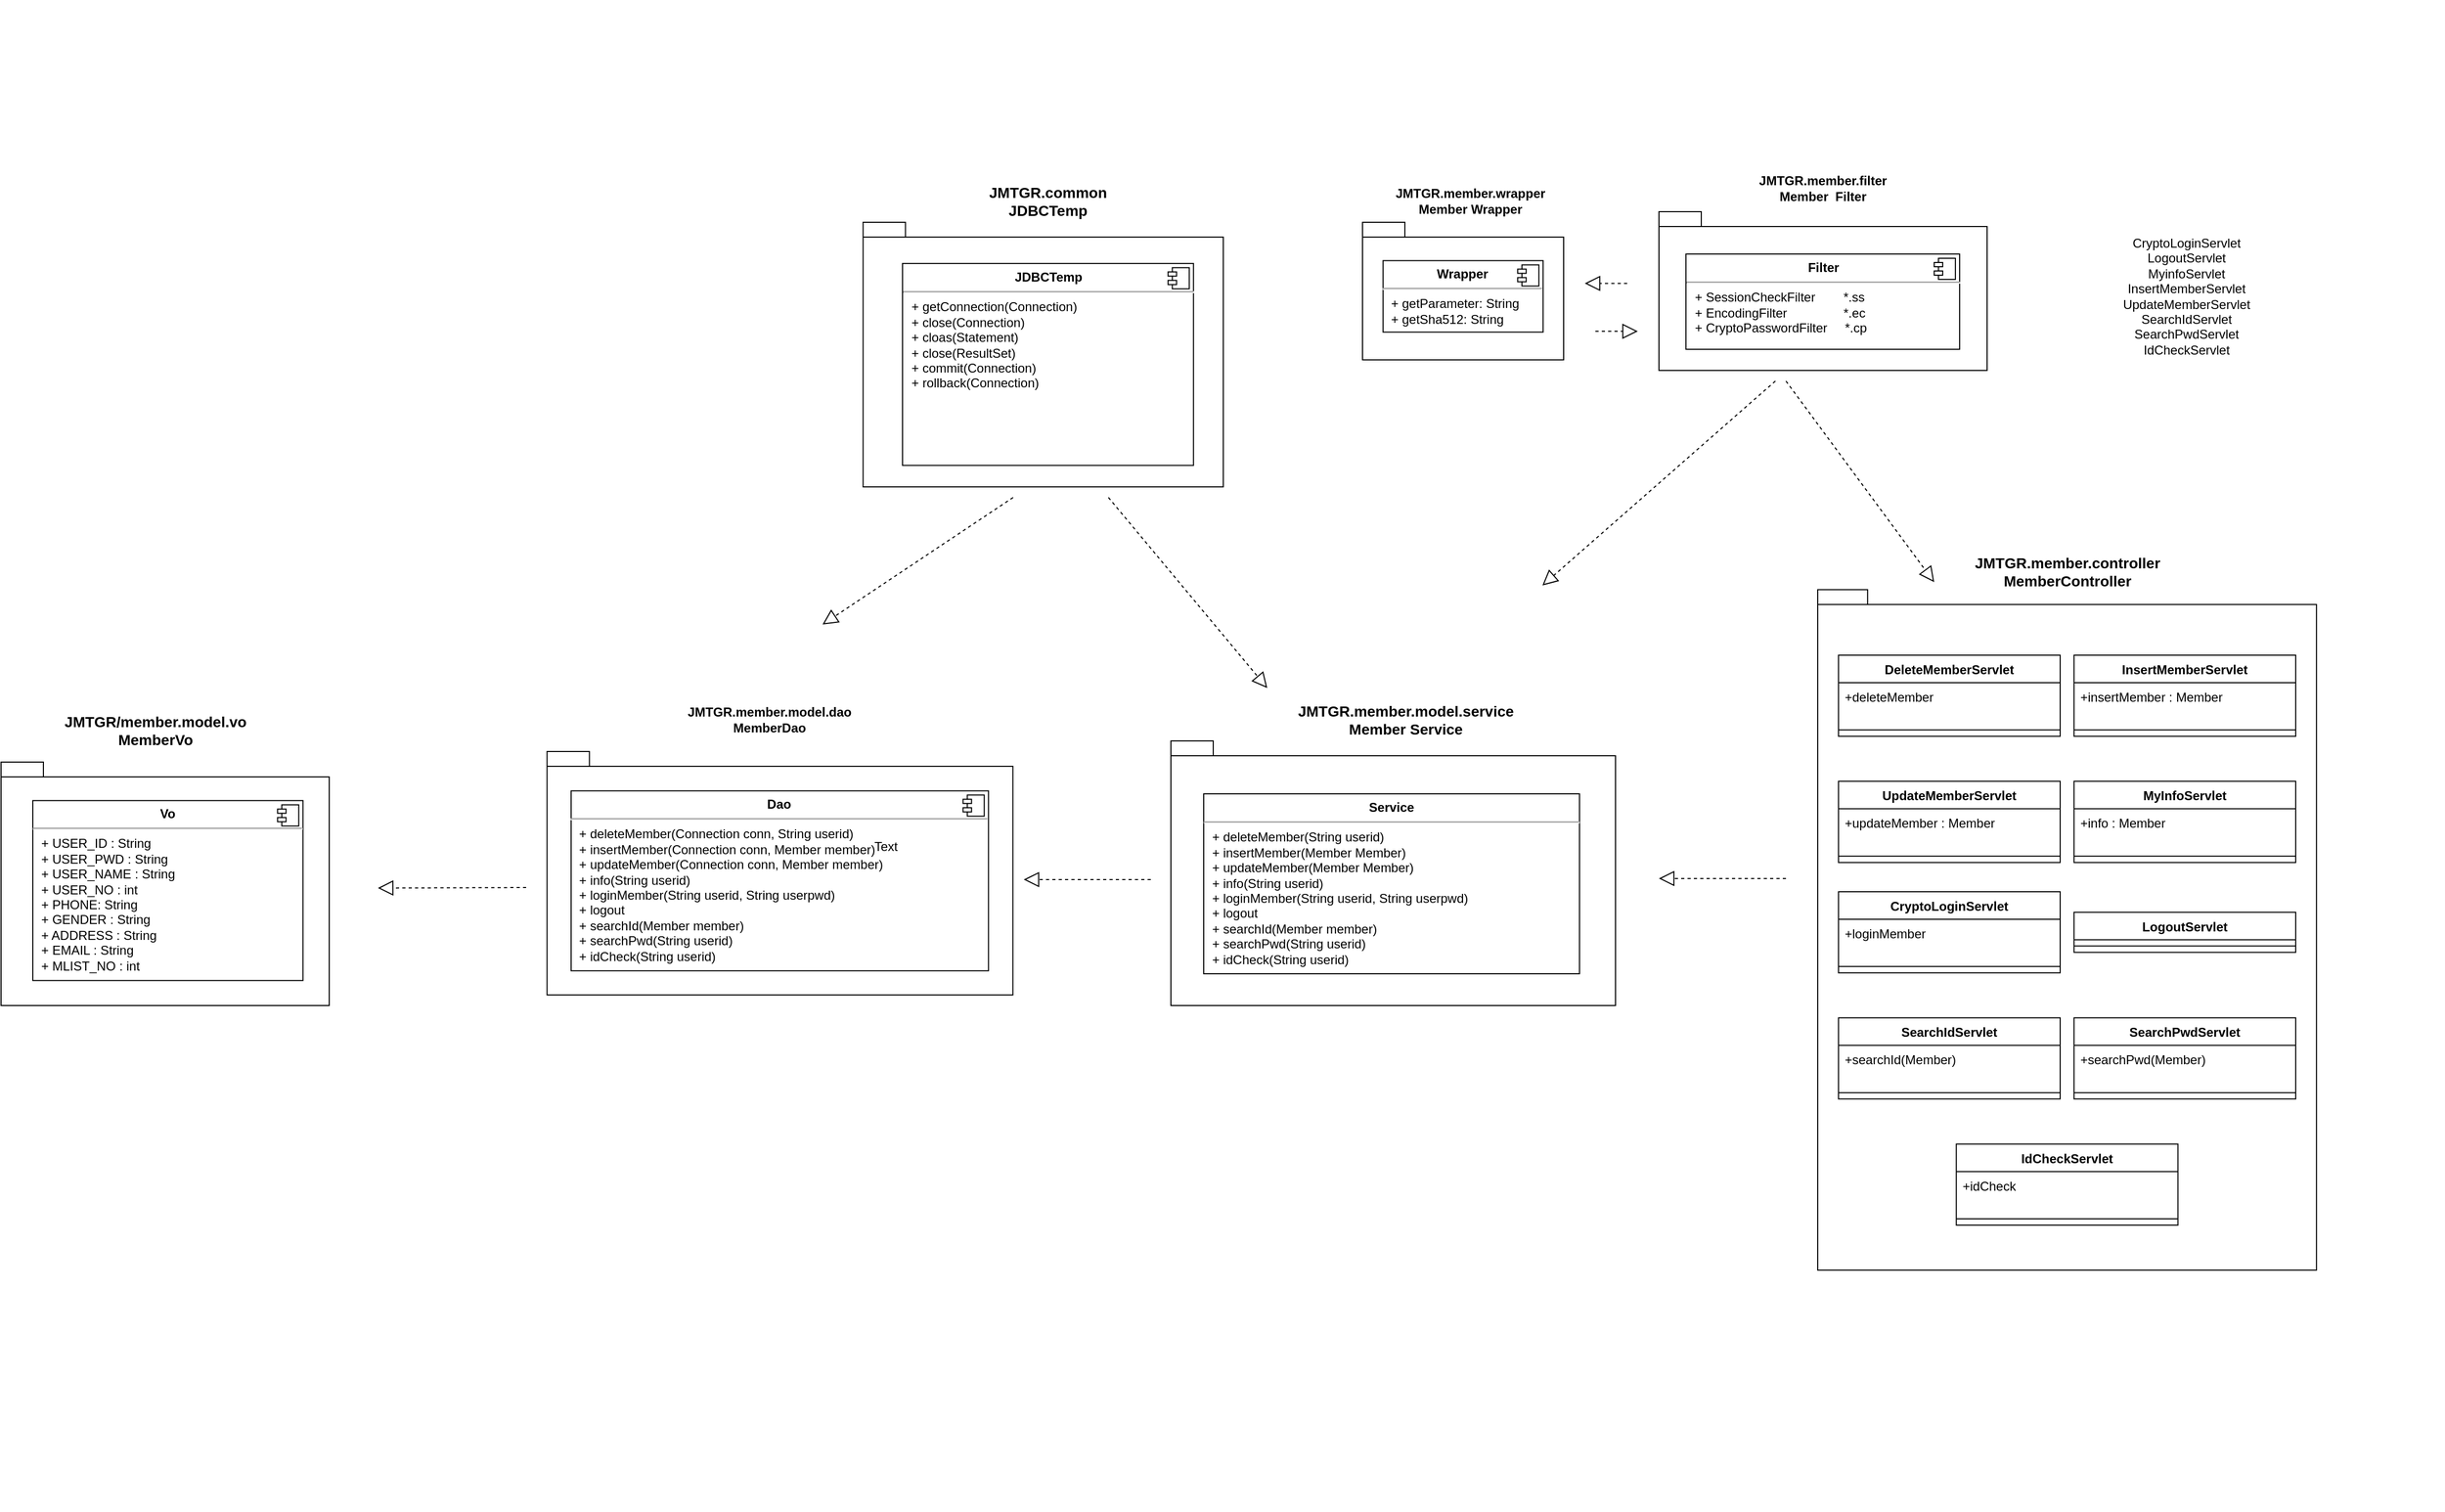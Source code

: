 <mxfile version="13.6.0" type="device"><diagram id="1rlS4wfrMhEi8RlW4ciA" name="Page-1"><mxGraphModel dx="2370" dy="2492" grid="1" gridSize="10" guides="1" tooltips="1" connect="1" arrows="1" fold="1" page="1" pageScale="1" pageWidth="827" pageHeight="1169" math="0" shadow="0"><root><mxCell id="0"/><mxCell id="1" parent="0"/><mxCell id="ZEzqCuAh80XiUSyPVpHs-246" value="" style="group" parent="1" vertex="1" connectable="0"><mxGeometry x="120" y="110" width="2291.11" height="1296.925" as="geometry"/></mxCell><mxCell id="ZEzqCuAh80XiUSyPVpHs-220" value="" style="group;container=1;" parent="ZEzqCuAh80XiUSyPVpHs-246" vertex="1" connectable="0"><mxGeometry width="2291.11" height="1296.925" as="geometry"/></mxCell><mxCell id="ZEzqCuAh80XiUSyPVpHs-186" value="&lt;div&gt;&lt;/div&gt;" style="shape=folder;fontStyle=1;spacingTop=10;tabWidth=40;tabHeight=14;tabPosition=left;html=1;" parent="ZEzqCuAh80XiUSyPVpHs-220" vertex="1"><mxGeometry x="798.27" y="80" width="340.25" height="250" as="geometry"/></mxCell><mxCell id="ZEzqCuAh80XiUSyPVpHs-187" value="&lt;p style=&quot;margin: 0px ; margin-top: 6px ; text-align: center&quot;&gt;&lt;b&gt;JDBCTemp&lt;/b&gt;&lt;/p&gt;&lt;hr&gt;&lt;p style=&quot;margin: 0px ; margin-left: 8px&quot;&gt;+ getConnection(Connection)&lt;/p&gt;&lt;p style=&quot;margin: 0px ; margin-left: 8px&quot;&gt;+ close(Connection)&lt;/p&gt;&lt;p style=&quot;margin: 0px ; margin-left: 8px&quot;&gt;+ cloas(Statement)&lt;/p&gt;&lt;p style=&quot;margin: 0px ; margin-left: 8px&quot;&gt;+ close(ResultSet)&lt;/p&gt;&lt;p style=&quot;margin: 0px ; margin-left: 8px&quot;&gt;+ commit(Connection)&lt;/p&gt;&lt;p style=&quot;margin: 0px ; margin-left: 8px&quot;&gt;+ rollback(Connection)&lt;/p&gt;" style="align=left;overflow=fill;html=1;dropTarget=0;" parent="ZEzqCuAh80XiUSyPVpHs-220" vertex="1"><mxGeometry x="835.531" y="118.923" width="274.815" height="190.769" as="geometry"/></mxCell><mxCell id="ZEzqCuAh80XiUSyPVpHs-188" value="" style="shape=component;jettyWidth=8;jettyHeight=4;" parent="ZEzqCuAh80XiUSyPVpHs-187" vertex="1"><mxGeometry x="1" width="20" height="20" relative="1" as="geometry"><mxPoint x="-24" y="4" as="offset"/></mxGeometry></mxCell><mxCell id="ZEzqCuAh80XiUSyPVpHs-189" value="" style="endArrow=block;dashed=1;endFill=0;endSize=12;html=1;" parent="ZEzqCuAh80XiUSyPVpHs-220" edge="1"><mxGeometry width="160" relative="1" as="geometry"><mxPoint x="1030" y="340" as="sourcePoint"/><mxPoint x="1180" y="520" as="targetPoint"/></mxGeometry></mxCell><mxCell id="ZEzqCuAh80XiUSyPVpHs-190" value="" style="endArrow=block;dashed=1;endFill=0;endSize=12;html=1;" parent="ZEzqCuAh80XiUSyPVpHs-220" edge="1"><mxGeometry width="160" relative="1" as="geometry"><mxPoint x="940" y="340" as="sourcePoint"/><mxPoint x="760" y="460" as="targetPoint"/><Array as="points"/></mxGeometry></mxCell><mxCell id="ZEzqCuAh80XiUSyPVpHs-218" value="" style="endArrow=block;dashed=1;endFill=0;endSize=12;html=1;" parent="ZEzqCuAh80XiUSyPVpHs-220" edge="1"><mxGeometry width="160" relative="1" as="geometry"><mxPoint x="1070" y="701" as="sourcePoint"/><mxPoint x="950" y="701" as="targetPoint"/></mxGeometry></mxCell><mxCell id="ZEzqCuAh80XiUSyPVpHs-219" value="" style="endArrow=block;dashed=1;endFill=0;endSize=12;html=1;" parent="ZEzqCuAh80XiUSyPVpHs-220" edge="1"><mxGeometry width="160" relative="1" as="geometry"><mxPoint x="480" y="708.5" as="sourcePoint"/><mxPoint x="340" y="709" as="targetPoint"/></mxGeometry></mxCell><mxCell id="ZEzqCuAh80XiUSyPVpHs-225" value="CryptoLoginServlet&lt;br&gt;LogoutServlet&lt;br&gt;MyinfoServlet&lt;br&gt;InsertMemberServlet&lt;br&gt;UpdateMemberServlet&lt;br&gt;SearchIdServlet&lt;br&gt;SearchPwdServlet&lt;br&gt;IdCheckServlet" style="rounded=1;whiteSpace=wrap;html=1;strokeColor=none;" parent="ZEzqCuAh80XiUSyPVpHs-220" vertex="1"><mxGeometry x="1900.003" y="11.534" width="297.14" height="276.923" as="geometry"/></mxCell><mxCell id="ZEzqCuAh80XiUSyPVpHs-227" value="" style="group" parent="ZEzqCuAh80XiUSyPVpHs-220" vertex="1" connectable="0"><mxGeometry x="1089" y="570" width="444.94" height="310" as="geometry"/></mxCell><mxCell id="ZEzqCuAh80XiUSyPVpHs-178" value="&lt;div&gt;&lt;div&gt;&lt;/div&gt;&lt;/div&gt;" style="shape=folder;fontStyle=1;spacingTop=10;tabWidth=40;tabHeight=14;tabPosition=left;html=1;" parent="ZEzqCuAh80XiUSyPVpHs-227" vertex="1"><mxGeometry width="420" height="250" as="geometry"/></mxCell><mxCell id="ZEzqCuAh80XiUSyPVpHs-179" value="&lt;p style=&quot;margin: 0px ; margin-top: 6px ; text-align: center&quot;&gt;&lt;b&gt;Service&lt;/b&gt;&lt;/p&gt;&lt;hr&gt;&lt;p style=&quot;margin: 0px ; margin-left: 8px&quot;&gt;+ deleteMember(String userid)&lt;/p&gt;&lt;p style=&quot;margin: 0px ; margin-left: 8px&quot;&gt;+ insertMember(Member Member)&lt;/p&gt;&lt;p style=&quot;margin: 0px ; margin-left: 8px&quot;&gt;+ updateMember(Member Member)&lt;/p&gt;&lt;p style=&quot;margin: 0px ; margin-left: 8px&quot;&gt;+ info(String userid)&lt;/p&gt;&lt;p style=&quot;margin: 0px ; margin-left: 8px&quot;&gt;+ loginMember(String userid, String userpwd)&lt;/p&gt;&lt;p style=&quot;margin: 0px ; margin-left: 8px&quot;&gt;+ logout&lt;/p&gt;&lt;p style=&quot;margin: 0px ; margin-left: 8px&quot;&gt;+ searchId(Member member)&lt;/p&gt;&lt;p style=&quot;margin: 0px ; margin-left: 8px&quot;&gt;+ searchPwd(String userid)&lt;/p&gt;&lt;p style=&quot;margin: 0px ; margin-left: 8px&quot;&gt;+ idCheck(String userid)&lt;/p&gt;&lt;p style=&quot;margin: 0px ; margin-left: 8px&quot;&gt;&lt;br&gt;&lt;/p&gt;&lt;p style=&quot;margin: 0px ; margin-left: 8px&quot;&gt;&lt;br&gt;&lt;/p&gt;&lt;p style=&quot;margin: 0px ; margin-left: 8px&quot;&gt;&lt;br&gt;&lt;/p&gt;&lt;p style=&quot;margin: 0px ; margin-left: 8px&quot;&gt;&lt;br&gt;&lt;/p&gt;&lt;p style=&quot;margin: 0px ; margin-left: 8px&quot;&gt;&lt;br&gt;&lt;/p&gt;" style="align=left;overflow=fill;html=1;dropTarget=0;" parent="ZEzqCuAh80XiUSyPVpHs-227" vertex="1"><mxGeometry x="31" y="50" width="354.97" height="170" as="geometry"/></mxCell><mxCell id="ZEzqCuAh80XiUSyPVpHs-228" value="" style="group" parent="ZEzqCuAh80XiUSyPVpHs-220" vertex="1" connectable="0"><mxGeometry x="497.28" y="570" width="444.94" height="280" as="geometry"/></mxCell><mxCell id="ZEzqCuAh80XiUSyPVpHs-180" value="&lt;div&gt;&lt;div style=&quot;text-align: center&quot;&gt;&lt;/div&gt;&lt;/div&gt;" style="shape=folder;fontStyle=1;spacingTop=10;tabWidth=40;tabHeight=14;tabPosition=left;html=1;" parent="ZEzqCuAh80XiUSyPVpHs-228" vertex="1"><mxGeometry x="2.47" y="10" width="440" height="230" as="geometry"/></mxCell><mxCell id="ZEzqCuAh80XiUSyPVpHs-181" value="&lt;p style=&quot;margin: 0px ; margin-top: 6px ; text-align: center&quot;&gt;&lt;b&gt;Dao&lt;/b&gt;&lt;/p&gt;&lt;hr&gt;&lt;p style=&quot;margin: 0px ; margin-left: 8px&quot;&gt;+ deleteMember(Connection conn, String userid)&lt;/p&gt;&lt;p style=&quot;margin: 0px ; margin-left: 8px&quot;&gt;+ insertMember(Connection conn, Member member)&lt;/p&gt;&lt;p style=&quot;margin: 0px ; margin-left: 8px&quot;&gt;+ updateMember(Connection conn, Member member)&lt;/p&gt;&lt;p style=&quot;margin: 0px ; margin-left: 8px&quot;&gt;+ info(String userid)&lt;/p&gt;&lt;p style=&quot;margin: 0px ; margin-left: 8px&quot;&gt;+ loginMember(String userid, String userpwd)&lt;/p&gt;&lt;p style=&quot;margin: 0px ; margin-left: 8px&quot;&gt;+ logout&lt;/p&gt;&lt;p style=&quot;margin: 0px ; margin-left: 8px&quot;&gt;+ searchId(Member member)&lt;/p&gt;&lt;p style=&quot;margin: 0px ; margin-left: 8px&quot;&gt;+ searchPwd(String userid)&lt;/p&gt;&lt;p style=&quot;margin: 0px ; margin-left: 8px&quot;&gt;+ idCheck(String userid)&lt;/p&gt;&lt;p style=&quot;margin: 0px ; margin-left: 8px&quot;&gt;&lt;br&gt;&lt;/p&gt;&lt;p style=&quot;margin: 0px ; margin-left: 8px&quot;&gt;&lt;br&gt;&lt;/p&gt;&lt;p style=&quot;margin: 0px ; margin-left: 8px&quot;&gt;&lt;br&gt;&lt;/p&gt;" style="align=left;overflow=fill;html=1;dropTarget=0;" parent="ZEzqCuAh80XiUSyPVpHs-228" vertex="1"><mxGeometry x="25.19" y="47.18" width="394.23" height="170" as="geometry"/></mxCell><mxCell id="ZEzqCuAh80XiUSyPVpHs-182" value="" style="shape=component;jettyWidth=8;jettyHeight=4;" parent="ZEzqCuAh80XiUSyPVpHs-181" vertex="1"><mxGeometry x="1" width="20" height="20" relative="1" as="geometry"><mxPoint x="-24" y="4" as="offset"/></mxGeometry></mxCell><mxCell id="ZEzqCuAh80XiUSyPVpHs-226" value="" style="group" parent="ZEzqCuAh80XiUSyPVpHs-220" vertex="1" connectable="0"><mxGeometry x="1700" y="340" width="471.11" height="730" as="geometry"/></mxCell><mxCell id="ZEzqCuAh80XiUSyPVpHs-177" value="&lt;div style=&quot;text-align: left&quot;&gt;&lt;/div&gt;" style="shape=folder;fontStyle=1;spacingTop=10;tabWidth=40;tabHeight=14;tabPosition=left;html=1;" parent="ZEzqCuAh80XiUSyPVpHs-226" vertex="1"><mxGeometry y="87.153" width="471.109" height="642.847" as="geometry"/></mxCell><mxCell id="ZEzqCuAh80XiUSyPVpHs-192" value="IdCheckServlet" style="swimlane;fontStyle=1;align=center;verticalAlign=top;childLayout=stackLayout;horizontal=1;startSize=26;horizontalStack=0;resizeParent=1;resizeParentMax=0;resizeLast=0;collapsible=1;marginBottom=0;" parent="ZEzqCuAh80XiUSyPVpHs-226" vertex="1"><mxGeometry x="130.864" y="610.813" width="209.382" height="76.653" as="geometry"/></mxCell><mxCell id="ZEzqCuAh80XiUSyPVpHs-193" value="+idCheck" style="text;strokeColor=none;fillColor=none;align=left;verticalAlign=top;spacingLeft=4;spacingRight=4;overflow=hidden;rotatable=0;points=[[0,0.5],[1,0.5]];portConstraint=eastwest;" parent="ZEzqCuAh80XiUSyPVpHs-192" vertex="1"><mxGeometry y="26" width="209.382" height="38.734" as="geometry"/></mxCell><mxCell id="ZEzqCuAh80XiUSyPVpHs-194" value="" style="line;strokeWidth=1;fillColor=none;align=left;verticalAlign=middle;spacingTop=-1;spacingLeft=3;spacingRight=3;rotatable=0;labelPosition=right;points=[];portConstraint=eastwest;" parent="ZEzqCuAh80XiUSyPVpHs-192" vertex="1"><mxGeometry y="64.734" width="209.382" height="11.918" as="geometry"/></mxCell><mxCell id="ZEzqCuAh80XiUSyPVpHs-195" value="SearchPwdServlet" style="swimlane;fontStyle=1;align=center;verticalAlign=top;childLayout=stackLayout;horizontal=1;startSize=26;horizontalStack=0;resizeParent=1;resizeParentMax=0;resizeLast=0;collapsible=1;marginBottom=0;" parent="ZEzqCuAh80XiUSyPVpHs-226" vertex="1"><mxGeometry x="242.098" y="491.63" width="209.382" height="76.653" as="geometry"/></mxCell><mxCell id="ZEzqCuAh80XiUSyPVpHs-196" value="+searchPwd(Member)" style="text;strokeColor=none;fillColor=none;align=left;verticalAlign=top;spacingLeft=4;spacingRight=4;overflow=hidden;rotatable=0;points=[[0,0.5],[1,0.5]];portConstraint=eastwest;" parent="ZEzqCuAh80XiUSyPVpHs-195" vertex="1"><mxGeometry y="26" width="209.382" height="38.734" as="geometry"/></mxCell><mxCell id="ZEzqCuAh80XiUSyPVpHs-197" value="" style="line;strokeWidth=1;fillColor=none;align=left;verticalAlign=middle;spacingTop=-1;spacingLeft=3;spacingRight=3;rotatable=0;labelPosition=right;points=[];portConstraint=eastwest;" parent="ZEzqCuAh80XiUSyPVpHs-195" vertex="1"><mxGeometry y="64.734" width="209.382" height="11.918" as="geometry"/></mxCell><mxCell id="ZEzqCuAh80XiUSyPVpHs-198" value="SearchIdServlet" style="swimlane;fontStyle=1;align=center;verticalAlign=top;childLayout=stackLayout;horizontal=1;startSize=26;horizontalStack=0;resizeParent=1;resizeParentMax=0;resizeLast=0;collapsible=1;marginBottom=0;" parent="ZEzqCuAh80XiUSyPVpHs-226" vertex="1"><mxGeometry x="19.63" y="491.63" width="209.382" height="76.653" as="geometry"/></mxCell><mxCell id="ZEzqCuAh80XiUSyPVpHs-199" value="+searchId(Member)" style="text;strokeColor=none;fillColor=none;align=left;verticalAlign=top;spacingLeft=4;spacingRight=4;overflow=hidden;rotatable=0;points=[[0,0.5],[1,0.5]];portConstraint=eastwest;" parent="ZEzqCuAh80XiUSyPVpHs-198" vertex="1"><mxGeometry y="26" width="209.382" height="38.734" as="geometry"/></mxCell><mxCell id="ZEzqCuAh80XiUSyPVpHs-200" value="" style="line;strokeWidth=1;fillColor=none;align=left;verticalAlign=middle;spacingTop=-1;spacingLeft=3;spacingRight=3;rotatable=0;labelPosition=right;points=[];portConstraint=eastwest;" parent="ZEzqCuAh80XiUSyPVpHs-198" vertex="1"><mxGeometry y="64.734" width="209.382" height="11.918" as="geometry"/></mxCell><mxCell id="ZEzqCuAh80XiUSyPVpHs-201" value="LogoutServlet" style="swimlane;fontStyle=1;align=center;verticalAlign=top;childLayout=stackLayout;horizontal=1;startSize=26;horizontalStack=0;resizeParent=1;resizeParentMax=0;resizeLast=0;collapsible=1;marginBottom=0;" parent="ZEzqCuAh80XiUSyPVpHs-226" vertex="1"><mxGeometry x="242.098" y="391.814" width="209.382" height="37.918" as="geometry"/></mxCell><mxCell id="ZEzqCuAh80XiUSyPVpHs-202" value="" style="line;strokeWidth=1;fillColor=none;align=left;verticalAlign=middle;spacingTop=-1;spacingLeft=3;spacingRight=3;rotatable=0;labelPosition=right;points=[];portConstraint=eastwest;" parent="ZEzqCuAh80XiUSyPVpHs-201" vertex="1"><mxGeometry y="26" width="209.382" height="11.918" as="geometry"/></mxCell><mxCell id="ZEzqCuAh80XiUSyPVpHs-203" value="CryptoLoginServlet" style="swimlane;fontStyle=1;align=center;verticalAlign=top;childLayout=stackLayout;horizontal=1;startSize=26;horizontalStack=0;resizeParent=1;resizeParentMax=0;resizeLast=0;collapsible=1;marginBottom=0;" parent="ZEzqCuAh80XiUSyPVpHs-226" vertex="1"><mxGeometry x="19.63" y="372.447" width="209.382" height="76.653" as="geometry"/></mxCell><mxCell id="ZEzqCuAh80XiUSyPVpHs-204" value="+loginMember" style="text;strokeColor=none;fillColor=none;align=left;verticalAlign=top;spacingLeft=4;spacingRight=4;overflow=hidden;rotatable=0;points=[[0,0.5],[1,0.5]];portConstraint=eastwest;" parent="ZEzqCuAh80XiUSyPVpHs-203" vertex="1"><mxGeometry y="26" width="209.382" height="38.734" as="geometry"/></mxCell><mxCell id="ZEzqCuAh80XiUSyPVpHs-205" value="" style="line;strokeWidth=1;fillColor=none;align=left;verticalAlign=middle;spacingTop=-1;spacingLeft=3;spacingRight=3;rotatable=0;labelPosition=right;points=[];portConstraint=eastwest;" parent="ZEzqCuAh80XiUSyPVpHs-203" vertex="1"><mxGeometry y="64.734" width="209.382" height="11.918" as="geometry"/></mxCell><mxCell id="ZEzqCuAh80XiUSyPVpHs-206" value="UpdateMemberServlet" style="swimlane;fontStyle=1;align=center;verticalAlign=top;childLayout=stackLayout;horizontal=1;startSize=26;horizontalStack=0;resizeParent=1;resizeParentMax=0;resizeLast=0;collapsible=1;marginBottom=0;" parent="ZEzqCuAh80XiUSyPVpHs-226" vertex="1"><mxGeometry x="19.63" y="268.162" width="209.382" height="76.653" as="geometry"/></mxCell><mxCell id="ZEzqCuAh80XiUSyPVpHs-207" value="+updateMember : Member" style="text;strokeColor=none;fillColor=none;align=left;verticalAlign=top;spacingLeft=4;spacingRight=4;overflow=hidden;rotatable=0;points=[[0,0.5],[1,0.5]];portConstraint=eastwest;" parent="ZEzqCuAh80XiUSyPVpHs-206" vertex="1"><mxGeometry y="26" width="209.382" height="38.734" as="geometry"/></mxCell><mxCell id="ZEzqCuAh80XiUSyPVpHs-208" value="" style="line;strokeWidth=1;fillColor=none;align=left;verticalAlign=middle;spacingTop=-1;spacingLeft=3;spacingRight=3;rotatable=0;labelPosition=right;points=[];portConstraint=eastwest;" parent="ZEzqCuAh80XiUSyPVpHs-206" vertex="1"><mxGeometry y="64.734" width="209.382" height="11.918" as="geometry"/></mxCell><mxCell id="ZEzqCuAh80XiUSyPVpHs-209" value="MyInfoServlet" style="swimlane;fontStyle=1;align=center;verticalAlign=top;childLayout=stackLayout;horizontal=1;startSize=26;horizontalStack=0;resizeParent=1;resizeParentMax=0;resizeLast=0;collapsible=1;marginBottom=0;" parent="ZEzqCuAh80XiUSyPVpHs-226" vertex="1"><mxGeometry x="242.098" y="268.162" width="209.382" height="76.653" as="geometry"/></mxCell><mxCell id="ZEzqCuAh80XiUSyPVpHs-210" value="+info : Member" style="text;strokeColor=none;fillColor=none;align=left;verticalAlign=top;spacingLeft=4;spacingRight=4;overflow=hidden;rotatable=0;points=[[0,0.5],[1,0.5]];portConstraint=eastwest;" parent="ZEzqCuAh80XiUSyPVpHs-209" vertex="1"><mxGeometry y="26" width="209.382" height="38.734" as="geometry"/></mxCell><mxCell id="ZEzqCuAh80XiUSyPVpHs-211" value="" style="line;strokeWidth=1;fillColor=none;align=left;verticalAlign=middle;spacingTop=-1;spacingLeft=3;spacingRight=3;rotatable=0;labelPosition=right;points=[];portConstraint=eastwest;" parent="ZEzqCuAh80XiUSyPVpHs-209" vertex="1"><mxGeometry y="64.734" width="209.382" height="11.918" as="geometry"/></mxCell><mxCell id="ZEzqCuAh80XiUSyPVpHs-212" value="InsertMemberServlet" style="swimlane;fontStyle=1;align=center;verticalAlign=top;childLayout=stackLayout;horizontal=1;startSize=26;horizontalStack=0;resizeParent=1;resizeParentMax=0;resizeLast=0;collapsible=1;marginBottom=0;" parent="ZEzqCuAh80XiUSyPVpHs-226" vertex="1"><mxGeometry x="242.098" y="148.979" width="209.382" height="76.653" as="geometry"/></mxCell><mxCell id="ZEzqCuAh80XiUSyPVpHs-213" value="+insertMember : Member" style="text;strokeColor=none;fillColor=none;align=left;verticalAlign=top;spacingLeft=4;spacingRight=4;overflow=hidden;rotatable=0;points=[[0,0.5],[1,0.5]];portConstraint=eastwest;" parent="ZEzqCuAh80XiUSyPVpHs-212" vertex="1"><mxGeometry y="26" width="209.382" height="38.734" as="geometry"/></mxCell><mxCell id="ZEzqCuAh80XiUSyPVpHs-214" value="" style="line;strokeWidth=1;fillColor=none;align=left;verticalAlign=middle;spacingTop=-1;spacingLeft=3;spacingRight=3;rotatable=0;labelPosition=right;points=[];portConstraint=eastwest;" parent="ZEzqCuAh80XiUSyPVpHs-212" vertex="1"><mxGeometry y="64.734" width="209.382" height="11.918" as="geometry"/></mxCell><mxCell id="ZEzqCuAh80XiUSyPVpHs-215" value="DeleteMemberServlet" style="swimlane;fontStyle=1;align=center;verticalAlign=top;childLayout=stackLayout;horizontal=1;startSize=26;horizontalStack=0;resizeParent=1;resizeParentMax=0;resizeLast=0;collapsible=1;marginBottom=0;" parent="ZEzqCuAh80XiUSyPVpHs-226" vertex="1"><mxGeometry x="19.63" y="148.979" width="209.382" height="76.653" as="geometry"/></mxCell><mxCell id="ZEzqCuAh80XiUSyPVpHs-216" value="+deleteMember" style="text;strokeColor=none;fillColor=none;align=left;verticalAlign=top;spacingLeft=4;spacingRight=4;overflow=hidden;rotatable=0;points=[[0,0.5],[1,0.5]];portConstraint=eastwest;" parent="ZEzqCuAh80XiUSyPVpHs-215" vertex="1"><mxGeometry y="26" width="209.382" height="38.734" as="geometry"/></mxCell><mxCell id="ZEzqCuAh80XiUSyPVpHs-217" value="" style="line;strokeWidth=1;fillColor=none;align=left;verticalAlign=middle;spacingTop=-1;spacingLeft=3;spacingRight=3;rotatable=0;labelPosition=right;points=[];portConstraint=eastwest;" parent="ZEzqCuAh80XiUSyPVpHs-215" vertex="1"><mxGeometry y="64.734" width="209.382" height="11.918" as="geometry"/></mxCell><mxCell id="FqfGQuLYM90qgs98e4Mr-8" value="&lt;font style=&quot;font-size: 14px&quot;&gt;&lt;b&gt;JMTGR.member.controller&lt;br&gt;MemberController&lt;/b&gt;&lt;/font&gt;" style="text;html=1;strokeColor=none;fillColor=none;align=center;verticalAlign=middle;whiteSpace=wrap;rounded=0;" vertex="1" parent="ZEzqCuAh80XiUSyPVpHs-226"><mxGeometry x="215.55" y="60" width="40" height="20" as="geometry"/></mxCell><mxCell id="ZEzqCuAh80XiUSyPVpHs-245" value="" style="endArrow=block;dashed=1;endFill=0;endSize=12;html=1;" parent="ZEzqCuAh80XiUSyPVpHs-226" edge="1"><mxGeometry width="160" relative="1" as="geometry"><mxPoint x="-30" y="-110" as="sourcePoint"/><mxPoint x="110" y="80" as="targetPoint"/></mxGeometry></mxCell><mxCell id="ZEzqCuAh80XiUSyPVpHs-191" value="" style="endArrow=block;dashed=1;endFill=0;endSize=12;html=1;" parent="ZEzqCuAh80XiUSyPVpHs-220" edge="1"><mxGeometry width="160" relative="1" as="geometry"><mxPoint x="1670" y="700" as="sourcePoint"/><mxPoint x="1550" y="700" as="targetPoint"/></mxGeometry></mxCell><mxCell id="ZEzqCuAh80XiUSyPVpHs-231" value="" style="group" parent="ZEzqCuAh80XiUSyPVpHs-220" vertex="1" connectable="0"><mxGeometry x="1574.484" y="-129.995" width="409.52" height="393.082" as="geometry"/></mxCell><mxCell id="ZEzqCuAh80XiUSyPVpHs-221" value="" style="group" parent="ZEzqCuAh80XiUSyPVpHs-231" vertex="1" connectable="0"><mxGeometry width="409.52" height="393.082" as="geometry"/></mxCell><mxCell id="ZEzqCuAh80XiUSyPVpHs-222" value="&lt;div&gt;&lt;div style=&quot;text-align: center&quot;&gt;&lt;/div&gt;&lt;/div&gt;" style="shape=folder;fontStyle=1;spacingTop=10;tabWidth=40;tabHeight=14;tabPosition=left;html=1;" parent="ZEzqCuAh80XiUSyPVpHs-221" vertex="1"><mxGeometry x="-24.48" y="200" width="310" height="150" as="geometry"/></mxCell><mxCell id="ZEzqCuAh80XiUSyPVpHs-223" value="&lt;p style=&quot;margin: 0px ; margin-top: 6px ; text-align: center&quot;&gt;&lt;b&gt;Filter&lt;/b&gt;&lt;/p&gt;&lt;hr&gt;&lt;p style=&quot;margin: 0px ; margin-left: 8px&quot;&gt;&lt;span&gt;+ SessionCheckFilter&amp;nbsp; &amp;nbsp; &amp;nbsp; &amp;nbsp; *.ss&lt;/span&gt;&lt;/p&gt;&lt;p style=&quot;margin: 0px ; margin-left: 8px&quot;&gt;+ EncodingFilter&amp;nbsp; &amp;nbsp; &amp;nbsp; &amp;nbsp; &amp;nbsp; &amp;nbsp; &amp;nbsp; &amp;nbsp; *.ec&amp;nbsp;&lt;/p&gt;&lt;p style=&quot;margin: 0px ; margin-left: 8px&quot;&gt;+ CryptoPasswordFilter&amp;nbsp; &amp;nbsp; &amp;nbsp;*.cp&lt;/p&gt;&lt;p style=&quot;margin: 0px ; margin-left: 8px&quot;&gt;&lt;br&gt;&lt;/p&gt;&lt;p style=&quot;margin: 0px ; margin-left: 8px&quot;&gt;&lt;br&gt;&lt;/p&gt;&lt;p style=&quot;margin: 0px ; margin-left: 8px&quot;&gt;&lt;br&gt;&lt;/p&gt;&lt;p style=&quot;margin: 0px ; margin-left: 8px&quot;&gt;&lt;br&gt;&lt;/p&gt;" style="align=left;overflow=fill;html=1;dropTarget=0;" parent="ZEzqCuAh80XiUSyPVpHs-221" vertex="1"><mxGeometry x="1.036" y="239.995" width="258.52" height="90" as="geometry"/></mxCell><mxCell id="ZEzqCuAh80XiUSyPVpHs-224" value="" style="shape=component;jettyWidth=8;jettyHeight=4;" parent="ZEzqCuAh80XiUSyPVpHs-223" vertex="1"><mxGeometry x="1" width="20" height="20" relative="1" as="geometry"><mxPoint x="-24" y="4" as="offset"/></mxGeometry></mxCell><mxCell id="FqfGQuLYM90qgs98e4Mr-6" value="&lt;div style=&quot;font-weight: 700&quot;&gt;&lt;div&gt;JMTGR.member.filter&lt;/div&gt;&lt;div&gt;Member&amp;nbsp; Filter&lt;/div&gt;&lt;/div&gt;&lt;div style=&quot;font-weight: 700&quot;&gt;&lt;br&gt;&lt;/div&gt;&lt;div style=&quot;font-weight: 700 ; text-align: left&quot;&gt;&lt;br&gt;&lt;/div&gt;&lt;div style=&quot;font-weight: 700 ; text-align: left&quot;&gt;&lt;br&gt;&lt;/div&gt;&lt;div style=&quot;font-weight: 700 ; text-align: left&quot;&gt;&lt;br&gt;&lt;/div&gt;&lt;br style=&quot;font-weight: 700&quot;&gt;&lt;br style=&quot;font-weight: 700&quot;&gt;&lt;br style=&quot;font-weight: 700&quot;&gt;&lt;br style=&quot;font-weight: 700&quot;&gt;&lt;br style=&quot;font-weight: 700&quot;&gt;&lt;br style=&quot;font-weight: 700&quot;&gt;" style="text;html=1;strokeColor=none;fillColor=none;align=center;verticalAlign=middle;whiteSpace=wrap;rounded=0;" vertex="1" parent="ZEzqCuAh80XiUSyPVpHs-221"><mxGeometry x="110.516" y="239.995" width="40" height="20" as="geometry"/></mxCell><mxCell id="ZEzqCuAh80XiUSyPVpHs-232" value="" style="group" parent="ZEzqCuAh80XiUSyPVpHs-220" vertex="1" connectable="0"><mxGeometry x="1270" y="80" width="190" height="140" as="geometry"/></mxCell><mxCell id="ZEzqCuAh80XiUSyPVpHs-233" value="" style="group" parent="ZEzqCuAh80XiUSyPVpHs-232" vertex="1" connectable="0"><mxGeometry width="190" height="140" as="geometry"/></mxCell><mxCell id="ZEzqCuAh80XiUSyPVpHs-234" value="&lt;div&gt;&lt;div style=&quot;text-align: center&quot;&gt;&lt;/div&gt;&lt;/div&gt;" style="shape=folder;fontStyle=1;spacingTop=10;tabWidth=40;tabHeight=14;tabPosition=left;html=1;" parent="ZEzqCuAh80XiUSyPVpHs-233" vertex="1"><mxGeometry width="190" height="130" as="geometry"/></mxCell><mxCell id="ZEzqCuAh80XiUSyPVpHs-235" value="&lt;p style=&quot;margin: 0px ; margin-top: 6px ; text-align: center&quot;&gt;&lt;b&gt;Wrapper&lt;/b&gt;&lt;/p&gt;&lt;hr&gt;&lt;p style=&quot;margin: 0px ; margin-left: 8px&quot;&gt;+ getParameter: String&lt;/p&gt;&lt;p style=&quot;margin: 0px ; margin-left: 8px&quot;&gt;+ getSha512: String&lt;/p&gt;&lt;p style=&quot;margin: 0px ; margin-left: 8px&quot;&gt;&lt;br&gt;&lt;/p&gt;&lt;p style=&quot;margin: 0px ; margin-left: 8px&quot;&gt;&lt;br&gt;&lt;/p&gt;&lt;p style=&quot;margin: 0px ; margin-left: 8px&quot;&gt;&lt;br&gt;&lt;/p&gt;&lt;p style=&quot;margin: 0px ; margin-left: 8px&quot;&gt;&lt;br&gt;&lt;/p&gt;" style="align=left;overflow=fill;html=1;dropTarget=0;" parent="ZEzqCuAh80XiUSyPVpHs-233" vertex="1"><mxGeometry x="19.393" y="36.242" width="151.204" height="67.525" as="geometry"/></mxCell><mxCell id="ZEzqCuAh80XiUSyPVpHs-236" value="" style="shape=component;jettyWidth=8;jettyHeight=4;" parent="ZEzqCuAh80XiUSyPVpHs-235" vertex="1"><mxGeometry x="1" width="20" height="20" relative="1" as="geometry"><mxPoint x="-24" y="4" as="offset"/></mxGeometry></mxCell><mxCell id="ZEzqCuAh80XiUSyPVpHs-242" value="" style="endArrow=block;dashed=1;endFill=0;endSize=12;html=1;" parent="ZEzqCuAh80XiUSyPVpHs-220" edge="1"><mxGeometry width="160" relative="1" as="geometry"><mxPoint x="1520" y="137.75" as="sourcePoint"/><mxPoint x="1480" y="137.75" as="targetPoint"/></mxGeometry></mxCell><mxCell id="ZEzqCuAh80XiUSyPVpHs-243" value="" style="endArrow=block;dashed=1;endFill=0;endSize=12;html=1;" parent="ZEzqCuAh80XiUSyPVpHs-220" edge="1"><mxGeometry width="160" relative="1" as="geometry"><mxPoint x="1490" y="183" as="sourcePoint"/><mxPoint x="1530" y="183" as="targetPoint"/></mxGeometry></mxCell><mxCell id="FqfGQuLYM90qgs98e4Mr-1" value="&lt;font style=&quot;font-size: 14px&quot;&gt;&lt;b&gt;JMTGR.common&lt;br&gt;JDBCTemp&lt;/b&gt;&lt;/font&gt;" style="text;html=1;strokeColor=none;fillColor=none;align=center;verticalAlign=middle;whiteSpace=wrap;rounded=0;" vertex="1" parent="ZEzqCuAh80XiUSyPVpHs-220"><mxGeometry x="952.94" y="50" width="40" height="20" as="geometry"/></mxCell><mxCell id="FqfGQuLYM90qgs98e4Mr-4" value="&lt;b&gt;JMTGR.member.wrapper&lt;br&gt;Member Wrapper&lt;/b&gt;" style="text;html=1;strokeColor=none;fillColor=none;align=center;verticalAlign=middle;whiteSpace=wrap;rounded=0;" vertex="1" parent="ZEzqCuAh80XiUSyPVpHs-220"><mxGeometry x="1352.47" y="50" width="40" height="20" as="geometry"/></mxCell><mxCell id="FqfGQuLYM90qgs98e4Mr-10" value="" style="endArrow=block;dashed=1;endFill=0;endSize=12;html=1;" edge="1" parent="ZEzqCuAh80XiUSyPVpHs-220"><mxGeometry width="160" relative="1" as="geometry"><mxPoint x="1660" y="230" as="sourcePoint"/><mxPoint x="1440" y="423.09" as="targetPoint"/></mxGeometry></mxCell><mxCell id="FqfGQuLYM90qgs98e4Mr-11" value="&lt;font style=&quot;font-size: 14px&quot;&gt;&lt;b&gt;JMTGR.member.model.service&lt;br&gt;Member Service&lt;/b&gt;&lt;/font&gt;" style="text;html=1;strokeColor=none;fillColor=none;align=center;verticalAlign=middle;whiteSpace=wrap;rounded=0;" vertex="1" parent="ZEzqCuAh80XiUSyPVpHs-220"><mxGeometry x="1291.47" y="540" width="40" height="20" as="geometry"/></mxCell><mxCell id="FqfGQuLYM90qgs98e4Mr-13" value="&lt;b&gt;JMTGR.member.model.dao&lt;br&gt;MemberDao&lt;/b&gt;" style="text;html=1;strokeColor=none;fillColor=none;align=center;verticalAlign=middle;whiteSpace=wrap;rounded=0;" vertex="1" parent="ZEzqCuAh80XiUSyPVpHs-220"><mxGeometry x="690" y="540" width="40" height="20" as="geometry"/></mxCell><mxCell id="FqfGQuLYM90qgs98e4Mr-15" value="&lt;font style=&quot;font-size: 14px&quot;&gt;&lt;b&gt;JMTGR/member.model.vo&lt;br&gt;MemberVo&lt;/b&gt;&lt;/font&gt;" style="text;html=1;strokeColor=none;fillColor=none;align=center;verticalAlign=middle;whiteSpace=wrap;rounded=0;" vertex="1" parent="ZEzqCuAh80XiUSyPVpHs-220"><mxGeometry x="110" y="550" width="40" height="20" as="geometry"/></mxCell><mxCell id="ZEzqCuAh80XiUSyPVpHs-183" value="&lt;div&gt;&lt;div style=&quot;text-align: center&quot;&gt;&lt;/div&gt;&lt;/div&gt;" style="shape=folder;fontStyle=1;spacingTop=10;tabWidth=40;tabHeight=14;tabPosition=left;html=1;" parent="ZEzqCuAh80XiUSyPVpHs-220" vertex="1"><mxGeometry x="-16" y="590" width="310" height="230" as="geometry"/></mxCell><mxCell id="ZEzqCuAh80XiUSyPVpHs-184" value="&lt;p style=&quot;margin: 0px ; margin-top: 6px ; text-align: center&quot;&gt;&lt;b&gt;Vo&lt;/b&gt;&lt;/p&gt;&lt;hr&gt;&lt;p style=&quot;margin: 0px ; margin-left: 8px&quot;&gt;+&amp;nbsp;&lt;span&gt;USER_ID&lt;/span&gt;&lt;span&gt;&#9;&lt;/span&gt;&lt;span&gt;: String&lt;/span&gt;&lt;/p&gt;&lt;p style=&quot;margin: 0px ; margin-left: 8px&quot;&gt;+ USER_PWD : String&lt;/p&gt;&lt;p style=&quot;margin: 0px ; margin-left: 8px&quot;&gt;+ USER_NAME : String&lt;span&gt;&lt;/span&gt;&lt;/p&gt;&lt;p style=&quot;margin: 0px ; margin-left: 8px&quot;&gt;+ USER_NO&lt;span&gt;&#9;&lt;/span&gt;: int&lt;/p&gt;&lt;p style=&quot;margin: 0px ; margin-left: 8px&quot;&gt;+ PHONE: String&lt;span&gt;&lt;/span&gt;&lt;/p&gt;&lt;p style=&quot;margin: 0px ; margin-left: 8px&quot;&gt;+ GENDER&lt;span&gt;&#9;&lt;/span&gt;: String&lt;/p&gt;&lt;p style=&quot;margin: 0px ; margin-left: 8px&quot;&gt;+ ADDRESS&lt;span&gt;&#9;&lt;/span&gt;: String&lt;/p&gt;&lt;p style=&quot;margin: 0px ; margin-left: 8px&quot;&gt;+ EMAIL&lt;span&gt;&#9;&lt;/span&gt;: String&lt;/p&gt;&lt;p style=&quot;margin: 0px ; margin-left: 8px&quot;&gt;+ MLIST_NO&lt;span&gt;&#9;&lt;/span&gt;: int&lt;/p&gt;&lt;p style=&quot;margin: 0px ; margin-left: 8px&quot;&gt;&lt;br&gt;&lt;/p&gt;&lt;p style=&quot;margin: 0px ; margin-left: 8px&quot;&gt;&lt;br&gt;&lt;/p&gt;&lt;p style=&quot;margin: 0px ; margin-left: 8px&quot;&gt;&lt;br&gt;&lt;/p&gt;&lt;p style=&quot;margin: 0px ; margin-left: 8px&quot;&gt;&lt;br&gt;&lt;/p&gt;&lt;p style=&quot;margin: 0px ; margin-left: 8px&quot;&gt;&lt;br&gt;&lt;/p&gt;" style="align=left;overflow=fill;html=1;dropTarget=0;" parent="ZEzqCuAh80XiUSyPVpHs-220" vertex="1"><mxGeometry x="14" y="626.36" width="255.19" height="170" as="geometry"/></mxCell><mxCell id="ZEzqCuAh80XiUSyPVpHs-185" value="" style="shape=component;jettyWidth=8;jettyHeight=4;" parent="ZEzqCuAh80XiUSyPVpHs-184" vertex="1"><mxGeometry x="1" width="20" height="20" relative="1" as="geometry"><mxPoint x="-24" y="4" as="offset"/></mxGeometry></mxCell><mxCell id="FqfGQuLYM90qgs98e4Mr-14" value="Text" style="text;html=1;strokeColor=none;fillColor=none;align=center;verticalAlign=middle;whiteSpace=wrap;rounded=0;" vertex="1" parent="1"><mxGeometry x="920" y="770" width="40" height="20" as="geometry"/></mxCell></root></mxGraphModel></diagram></mxfile>
